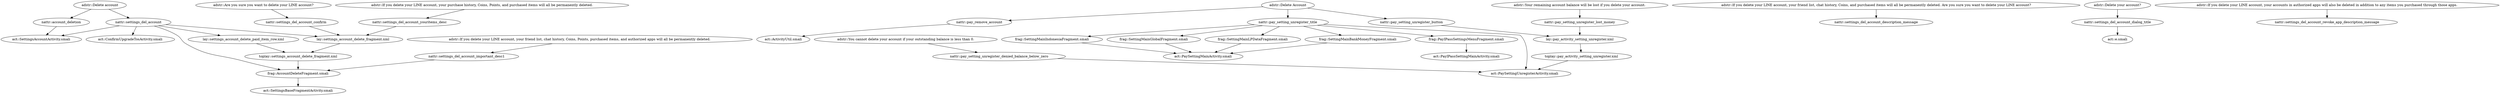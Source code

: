 digraph G {
"adstr::Delete account" -> "nattr::account_deletion"
"adstr::Delete account" -> "nattr::settings_del_account"
"adstr::Delete Account" -> "nattr::pay_remove_account"
"adstr::Delete Account" -> "nattr::pay_setting_unregister_button"
"adstr::Delete Account" -> "nattr::pay_setting_unregister_title"
"adstr::You cannot delete your account if your outstanding balance is less than 0." -> "nattr::pay_setting_unregister_denied_balance_below_zero"
"adstr::Your remaining account balance will be lost if you delete your account." -> "nattr::pay_setting_unregister_lost_money"
"adstr::Are you sure you want to delete your LINE account?" -> "nattr::settings_del_account_confirm"
"adstr::If you delete your LINE account, your friend list, chat history, Coins, and purchased items will all be permanently deleted. Are you sure you want to delete your LINE account?" -> "nattr::settings_del_account_description_message"
"adstr::Delete your account?" -> "nattr::settings_del_account_dialog_title"
"adstr::If you delete your LINE account, your friend list, chat history, Coins, Points, purchased items, and authorized apps will all be permanently deleted." -> "nattr::settings_del_account_important_desc1"
"adstr::If you delete your LINE account, your accounts in authorized apps will also be deleted in addition to any items you purchased through those apps." -> "nattr::settings_del_account_revoke_app_description_message"
"adstr::If you delete your LINE account, your purchase history, Coins, Points, and purchased items will all be permanently deleted." -> "nattr::settings_del_account_youritems_desc"
"nattr::settings_del_account" -> "lay::settings_account_delete_fragment.xml"
"nattr::settings_del_account" -> "lay::settings_account_delete_paid_item_row.xml"
"nattr::pay_setting_unregister_button" -> "lay::pay_activity_setting_unregister.xml"
"nattr::pay_setting_unregister_lost_money" -> "lay::pay_activity_setting_unregister.xml"
"nattr::settings_del_account_confirm" -> "lay::settings_account_delete_fragment.xml"
"nattr::settings_del_account_youritems_desc" -> "lay::settings_account_delete_fragment.xml"
"nattr::settings_del_account" -> "frag::AccountDeleteFragment.smali"
"nattr::pay_setting_unregister_title" -> "frag::SettingMainGlobalFragment.smali"
"nattr::pay_setting_unregister_title" -> "frag::SettingMainLPDataFragment.smali"
"nattr::pay_setting_unregister_title" -> "frag::SettingMainBankMoneyFragment.smali"
"nattr::pay_setting_unregister_title" -> "frag::SettingMainIndonesiaFragment.smali"
"nattr::pay_setting_unregister_title" -> "frag::PayIPassSettingsMenuFragment.smali"
"nattr::settings_del_account_important_desc1" -> "frag::AccountDeleteFragment.smali"
"nattr::account_deletion" -> "act::SettingsAccountActivity.smali"
"nattr::settings_del_account" -> "act::SettingsAccountActivity.smali"
"nattr::settings_del_account" -> "act::ConfirmUpgradeTosActivity.smali"
"nattr::pay_remove_account" -> "act::ActivityUtil.smali"
"nattr::pay_setting_unregister_title" -> "act::PaySettingUnregisterActivity.smali"
"nattr::pay_setting_unregister_denied_balance_below_zero" -> "act::PaySettingUnregisterActivity.smali"
"nattr::settings_del_account_dialog_title" -> "act::e.smali"
"lay::settings_account_delete_fragment.xml" -> "toplay::settings_account_delete_fragment.xml"
"lay::settings_account_delete_paid_item_row.xml" -> "toplay::settings_account_delete_fragment.xml"
"lay::pay_activity_setting_unregister.xml" -> "toplay::pay_activity_setting_unregister.xml"
"toplay::settings_account_delete_fragment.xml" -> "frag::AccountDeleteFragment.smali"
"toplay::pay_activity_setting_unregister.xml" -> "act::PaySettingUnregisterActivity.smali"
"frag::AccountDeleteFragment.smali" -> "act::SettingsBaseFragmentActivity.smali"
"frag::SettingMainGlobalFragment.smali" -> "act::PaySettingMainActivity.smali"
"frag::SettingMainLPDataFragment.smali" -> "act::PaySettingMainActivity.smali"
"frag::SettingMainBankMoneyFragment.smali" -> "act::PaySettingMainActivity.smali"
"frag::SettingMainIndonesiaFragment.smali" -> "act::PaySettingMainActivity.smali"
"frag::PayIPassSettingsMenuFragment.smali" -> "act::PayIPassSettingMainActivity.smali"
}
